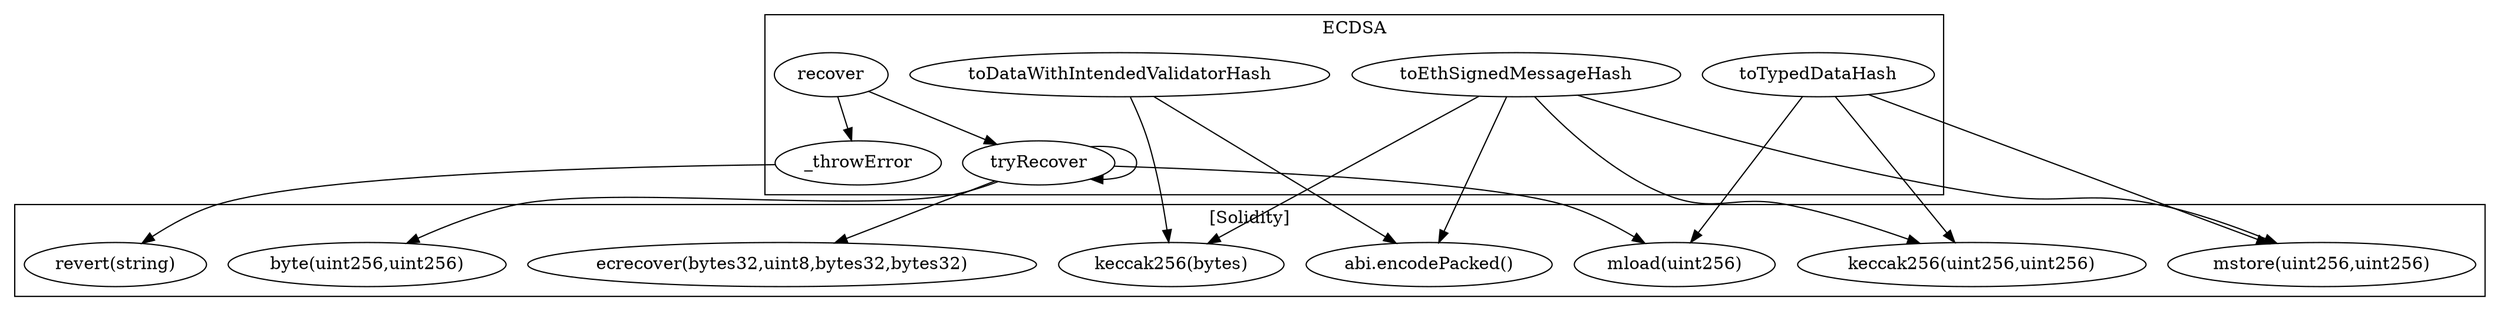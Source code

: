 strict digraph {
subgraph cluster_18431_ECDSA {
label = "ECDSA"
"18431_tryRecover" [label="tryRecover"]
"18431__throwError" [label="_throwError"]
"18431_toDataWithIntendedValidatorHash" [label="toDataWithIntendedValidatorHash"]
"18431_recover" [label="recover"]
"18431_toTypedDataHash" [label="toTypedDataHash"]
"18431_toEthSignedMessageHash" [label="toEthSignedMessageHash"]
"18431_recover" -> "18431__throwError"
"18431_tryRecover" -> "18431_tryRecover"
"18431_recover" -> "18431_tryRecover"
}subgraph cluster_solidity {
label = "[Solidity]"
"keccak256(uint256,uint256)" 
"revert(string)" 
"mstore(uint256,uint256)" 
"ecrecover(bytes32,uint8,bytes32,bytes32)" 
"abi.encodePacked()" 
"byte(uint256,uint256)" 
"mload(uint256)" 
"keccak256(bytes)" 
"18431__throwError" -> "revert(string)"
"18431_toEthSignedMessageHash" -> "abi.encodePacked()"
"18431_tryRecover" -> "byte(uint256,uint256)"
"18431_tryRecover" -> "ecrecover(bytes32,uint8,bytes32,bytes32)"
"18431_toTypedDataHash" -> "mload(uint256)"
"18431_toEthSignedMessageHash" -> "keccak256(uint256,uint256)"
"18431_toTypedDataHash" -> "keccak256(uint256,uint256)"
"18431_tryRecover" -> "mload(uint256)"
"18431_toEthSignedMessageHash" -> "mstore(uint256,uint256)"
"18431_toEthSignedMessageHash" -> "keccak256(bytes)"
"18431_toDataWithIntendedValidatorHash" -> "keccak256(bytes)"
"18431_toDataWithIntendedValidatorHash" -> "abi.encodePacked()"
"18431_toTypedDataHash" -> "mstore(uint256,uint256)"
}
}